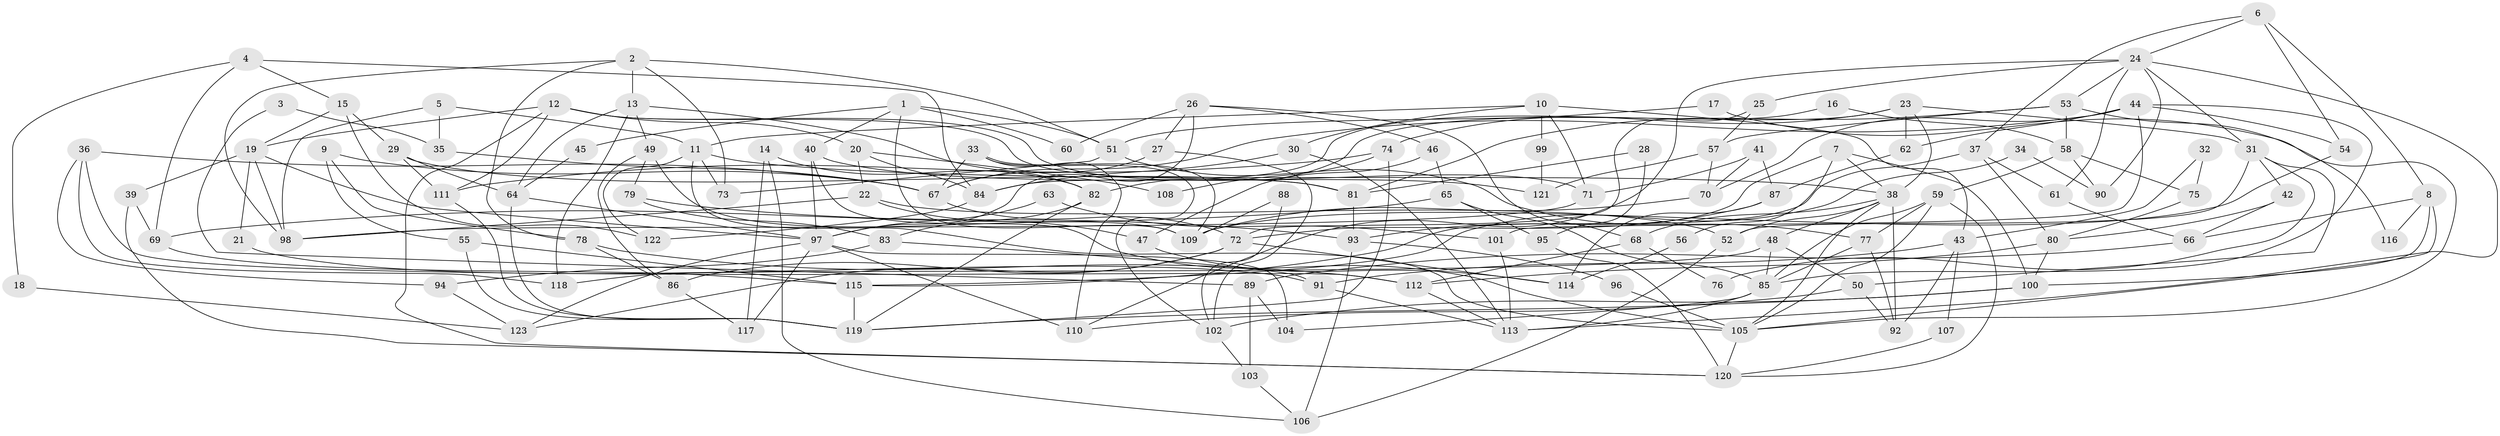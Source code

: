 // Generated by graph-tools (version 1.1) at 2025/35/03/09/25 02:35:55]
// undirected, 123 vertices, 246 edges
graph export_dot {
graph [start="1"]
  node [color=gray90,style=filled];
  1;
  2;
  3;
  4;
  5;
  6;
  7;
  8;
  9;
  10;
  11;
  12;
  13;
  14;
  15;
  16;
  17;
  18;
  19;
  20;
  21;
  22;
  23;
  24;
  25;
  26;
  27;
  28;
  29;
  30;
  31;
  32;
  33;
  34;
  35;
  36;
  37;
  38;
  39;
  40;
  41;
  42;
  43;
  44;
  45;
  46;
  47;
  48;
  49;
  50;
  51;
  52;
  53;
  54;
  55;
  56;
  57;
  58;
  59;
  60;
  61;
  62;
  63;
  64;
  65;
  66;
  67;
  68;
  69;
  70;
  71;
  72;
  73;
  74;
  75;
  76;
  77;
  78;
  79;
  80;
  81;
  82;
  83;
  84;
  85;
  86;
  87;
  88;
  89;
  90;
  91;
  92;
  93;
  94;
  95;
  96;
  97;
  98;
  99;
  100;
  101;
  102;
  103;
  104;
  105;
  106;
  107;
  108;
  109;
  110;
  111;
  112;
  113;
  114;
  115;
  116;
  117;
  118;
  119;
  120;
  121;
  122;
  123;
  1 -- 109;
  1 -- 51;
  1 -- 40;
  1 -- 45;
  1 -- 60;
  2 -- 13;
  2 -- 51;
  2 -- 73;
  2 -- 78;
  2 -- 98;
  3 -- 89;
  3 -- 35;
  4 -- 84;
  4 -- 15;
  4 -- 18;
  4 -- 69;
  5 -- 98;
  5 -- 11;
  5 -- 35;
  6 -- 8;
  6 -- 24;
  6 -- 37;
  6 -- 54;
  7 -- 72;
  7 -- 38;
  7 -- 56;
  7 -- 100;
  8 -- 100;
  8 -- 105;
  8 -- 66;
  8 -- 116;
  9 -- 55;
  9 -- 67;
  9 -- 78;
  10 -- 71;
  10 -- 43;
  10 -- 11;
  10 -- 30;
  10 -- 99;
  11 -- 38;
  11 -- 73;
  11 -- 105;
  11 -- 122;
  12 -- 111;
  12 -- 120;
  12 -- 19;
  12 -- 20;
  12 -- 71;
  12 -- 81;
  13 -- 118;
  13 -- 64;
  13 -- 49;
  13 -- 82;
  14 -- 117;
  14 -- 82;
  14 -- 106;
  15 -- 29;
  15 -- 19;
  15 -- 122;
  16 -- 58;
  16 -- 84;
  17 -- 105;
  17 -- 51;
  18 -- 123;
  19 -- 97;
  19 -- 21;
  19 -- 39;
  19 -- 98;
  20 -- 22;
  20 -- 84;
  20 -- 108;
  21 -- 91;
  22 -- 98;
  22 -- 52;
  22 -- 47;
  23 -- 82;
  23 -- 38;
  23 -- 31;
  23 -- 62;
  23 -- 74;
  24 -- 31;
  24 -- 113;
  24 -- 25;
  24 -- 53;
  24 -- 61;
  24 -- 90;
  24 -- 110;
  25 -- 72;
  25 -- 57;
  26 -- 97;
  26 -- 68;
  26 -- 27;
  26 -- 46;
  26 -- 60;
  27 -- 67;
  27 -- 102;
  28 -- 95;
  28 -- 81;
  29 -- 81;
  29 -- 64;
  29 -- 111;
  30 -- 84;
  30 -- 113;
  31 -- 50;
  31 -- 42;
  31 -- 52;
  31 -- 76;
  32 -- 43;
  32 -- 75;
  33 -- 102;
  33 -- 110;
  33 -- 67;
  33 -- 109;
  34 -- 90;
  34 -- 115;
  35 -- 67;
  36 -- 67;
  36 -- 112;
  36 -- 94;
  36 -- 118;
  37 -- 80;
  37 -- 61;
  37 -- 115;
  38 -- 48;
  38 -- 105;
  38 -- 52;
  38 -- 68;
  38 -- 92;
  39 -- 69;
  39 -- 120;
  40 -- 105;
  40 -- 97;
  40 -- 121;
  41 -- 71;
  41 -- 87;
  41 -- 70;
  42 -- 66;
  42 -- 80;
  43 -- 91;
  43 -- 92;
  43 -- 107;
  44 -- 70;
  44 -- 54;
  44 -- 62;
  44 -- 67;
  44 -- 85;
  44 -- 101;
  45 -- 64;
  46 -- 47;
  46 -- 65;
  47 -- 114;
  48 -- 50;
  48 -- 85;
  48 -- 118;
  49 -- 79;
  49 -- 86;
  49 -- 109;
  50 -- 110;
  50 -- 92;
  51 -- 73;
  51 -- 77;
  52 -- 106;
  53 -- 57;
  53 -- 58;
  53 -- 81;
  53 -- 116;
  54 -- 109;
  55 -- 115;
  55 -- 119;
  56 -- 114;
  57 -- 70;
  57 -- 121;
  58 -- 59;
  58 -- 75;
  58 -- 90;
  59 -- 85;
  59 -- 120;
  59 -- 77;
  59 -- 105;
  61 -- 66;
  62 -- 87;
  63 -- 97;
  63 -- 101;
  64 -- 97;
  64 -- 119;
  65 -- 85;
  65 -- 69;
  65 -- 95;
  66 -- 89;
  67 -- 72;
  68 -- 112;
  68 -- 76;
  69 -- 115;
  70 -- 109;
  71 -- 98;
  72 -- 86;
  72 -- 114;
  72 -- 123;
  74 -- 111;
  74 -- 108;
  74 -- 119;
  75 -- 80;
  77 -- 85;
  77 -- 92;
  78 -- 86;
  78 -- 112;
  79 -- 83;
  79 -- 93;
  80 -- 100;
  80 -- 112;
  81 -- 93;
  82 -- 119;
  82 -- 83;
  83 -- 94;
  83 -- 91;
  84 -- 122;
  85 -- 113;
  85 -- 104;
  86 -- 117;
  87 -- 93;
  87 -- 114;
  88 -- 109;
  88 -- 102;
  89 -- 103;
  89 -- 104;
  91 -- 113;
  93 -- 106;
  93 -- 96;
  94 -- 123;
  95 -- 120;
  96 -- 105;
  97 -- 104;
  97 -- 110;
  97 -- 117;
  97 -- 123;
  99 -- 121;
  100 -- 119;
  100 -- 102;
  101 -- 113;
  102 -- 103;
  103 -- 106;
  105 -- 120;
  107 -- 120;
  111 -- 119;
  112 -- 113;
  115 -- 119;
}
